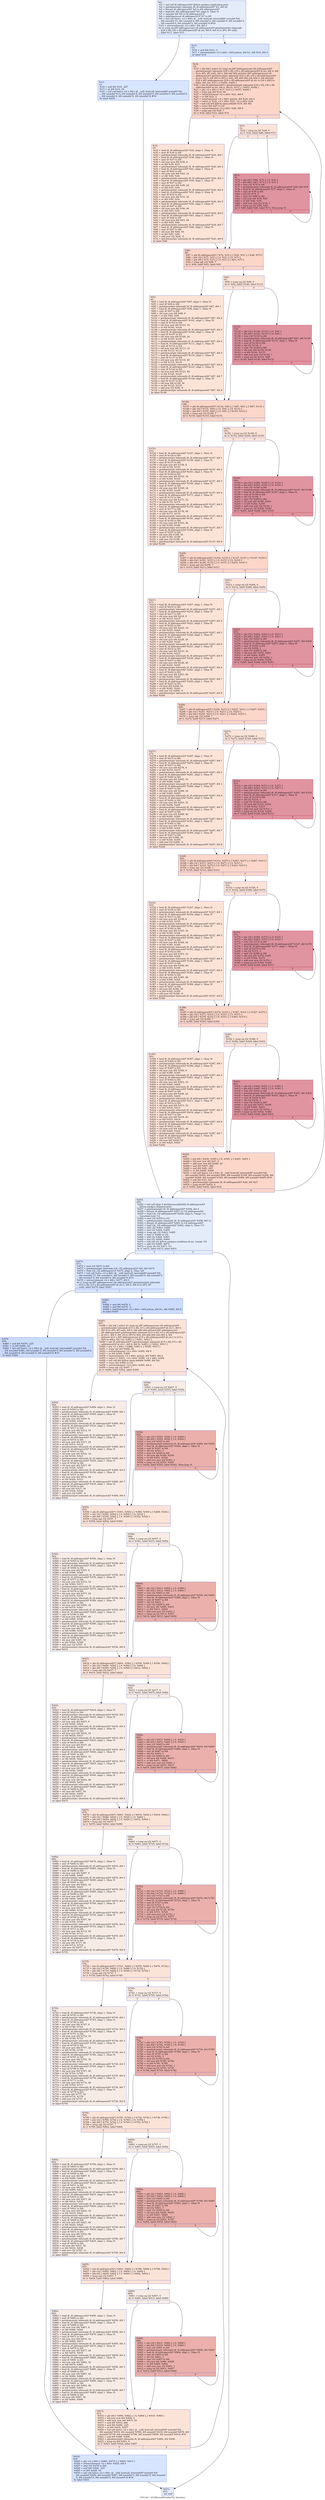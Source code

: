 digraph "CFG for '_Z12RevealNumberPij' function" {
	label="CFG for '_Z12RevealNumberPij' function";

	Node0x603f250 [shape=record,color="#3d50c3ff", style=filled, fillcolor="#c1d4f470",label="{%2:\l  %3 = tail call i8 addrspace(4)* @llvm.amdgcn.implicitarg.ptr()\l  %4 = getelementptr inbounds i8, i8 addrspace(4)* %3, i64 24\l  %5 = bitcast i8 addrspace(4)* %4 to i64 addrspace(4)*\l  %6 = load i64, i64 addrspace(4)* %5, align 8, !tbaa !4\l  %7 = inttoptr i64 %6 to i8 addrspace(1)*\l  %8 = addrspacecast i8 addrspace(1)* %7 to i8*\l  %9 = tail call fastcc \<2 x i64\> @__ockl_hostcall_internal(i8* noundef %8,\l... i64 noundef 33, i64 noundef 0, i64 noundef 0, i64 noundef 0, i64 noundef 0,\l... i64 noundef 0, i64 noundef 0, i64 noundef 0) #10\l  %10 = extractelement \<2 x i64\> %9, i64 0\l  br i1 icmp eq (i8* addrspacecast (i8 addrspace(4)* getelementptr inbounds\l... ([30 x i8], [30 x i8] addrspace(4)* @.str, i64 0, i64 0) to i8*), i8* null),\l... label %11, label %15\l|{<s0>T|<s1>F}}"];
	Node0x603f250:s0 -> Node0x6041170;
	Node0x603f250:s1 -> Node0x6041b60;
	Node0x6041170 [shape=record,color="#3d50c3ff", style=filled, fillcolor="#a7c5fe70",label="{%11:\l11:                                               \l  %12 = and i64 %10, -227\l  %13 = or i64 %12, 34\l  %14 = tail call fastcc \<2 x i64\> @__ockl_hostcall_internal(i8* noundef %8,\l... i64 noundef %13, i64 noundef 0, i64 noundef 0, i64 noundef 0, i64 noundef 0,\l... i64 noundef 0, i64 noundef 0, i64 noundef 0) #10\l  br label %455\l}"];
	Node0x6041170 -> Node0x6041e40;
	Node0x6041b60 [shape=record,color="#3d50c3ff", style=filled, fillcolor="#a7c5fe70",label="{%15:\l15:                                               \l  %16 = and i64 %10, -3\l  %17 = insertelement \<2 x i64\> \<i64 poison, i64 0\>, i64 %16, i64 0\l  br label %18\l}"];
	Node0x6041b60 -> Node0x6042a00;
	Node0x6042a00 [shape=record,color="#3d50c3ff", style=filled, fillcolor="#f6a38570",label="{%18:\l18:                                               \l  %19 = phi i64 [ select (i1 icmp eq (i8* addrspacecast (i8 addrspace(4)*\l... getelementptr inbounds ([30 x i8], [30 x i8] addrspace(4)* @.str, i64 0, i64\l... 0) to i8*), i8* null), i64 0, i64 add (i64 ptrtoint (i8* addrspacecast (i8\l... addrspace(4)* getelementptr inbounds ([30 x i8], [30 x i8] addrspace(4)*\l... @.str, i64 0, i64 29) to i8*) to i64), i64 add (i64 sub (i64 0, i64 ptrtoint\l... ([30 x i8]* addrspacecast ([30 x i8] addrspace(4)* @.str to [30 x i8]*) to\l... i64)), i64 1))), %15 ], [ %452, %444 ]\l  %20 = phi i8 addrspace(4)* [ getelementptr inbounds ([30 x i8], [30 x i8]\l... addrspace(4)* @.str, i64 0, i64 0), %15 ], [ %453, %444 ]\l  %21 = phi \<2 x i64\> [ %17, %15 ], [ %451, %444 ]\l  %22 = icmp ugt i64 %19, 56\l  %23 = extractelement \<2 x i64\> %21, i64 0\l  %24 = or i64 %23, 2\l  %25 = insertelement \<2 x i64\> poison, i64 %24, i64 0\l  %26 = select i1 %22, \<2 x i64\> %21, \<2 x i64\> %25\l  %27 = tail call i64 @llvm.umin.i64(i64 %19, i64 56)\l  %28 = trunc i64 %27 to i32\l  %29 = extractelement \<2 x i64\> %26, i64 0\l  %30 = icmp ugt i32 %28, 7\l  br i1 %30, label %33, label %31\l|{<s0>T|<s1>F}}"];
	Node0x6042a00:s0 -> Node0x6043940;
	Node0x6042a00:s1 -> Node0x60439d0;
	Node0x60439d0 [shape=record,color="#3d50c3ff", style=filled, fillcolor="#f6bfa670",label="{%31:\l31:                                               \l  %32 = icmp eq i32 %28, 0\l  br i1 %32, label %86, label %73\l|{<s0>T|<s1>F}}"];
	Node0x60439d0:s0 -> Node0x6042220;
	Node0x60439d0:s1 -> Node0x6042270;
	Node0x6043940 [shape=record,color="#3d50c3ff", style=filled, fillcolor="#f6bfa670",label="{%33:\l33:                                               \l  %34 = load i8, i8 addrspace(4)* %20, align 1, !tbaa !8\l  %35 = zext i8 %34 to i64\l  %36 = getelementptr inbounds i8, i8 addrspace(4)* %20, i64 1\l  %37 = load i8, i8 addrspace(4)* %36, align 1, !tbaa !8\l  %38 = zext i8 %37 to i64\l  %39 = shl nuw nsw i64 %38, 8\l  %40 = or i64 %39, %35\l  %41 = getelementptr inbounds i8, i8 addrspace(4)* %20, i64 2\l  %42 = load i8, i8 addrspace(4)* %41, align 1, !tbaa !8\l  %43 = zext i8 %42 to i64\l  %44 = shl nuw nsw i64 %43, 16\l  %45 = or i64 %40, %44\l  %46 = getelementptr inbounds i8, i8 addrspace(4)* %20, i64 3\l  %47 = load i8, i8 addrspace(4)* %46, align 1, !tbaa !8\l  %48 = zext i8 %47 to i64\l  %49 = shl nuw nsw i64 %48, 24\l  %50 = or i64 %45, %49\l  %51 = getelementptr inbounds i8, i8 addrspace(4)* %20, i64 4\l  %52 = load i8, i8 addrspace(4)* %51, align 1, !tbaa !8\l  %53 = zext i8 %52 to i64\l  %54 = shl nuw nsw i64 %53, 32\l  %55 = or i64 %50, %54\l  %56 = getelementptr inbounds i8, i8 addrspace(4)* %20, i64 5\l  %57 = load i8, i8 addrspace(4)* %56, align 1, !tbaa !8\l  %58 = zext i8 %57 to i64\l  %59 = shl nuw nsw i64 %58, 40\l  %60 = or i64 %55, %59\l  %61 = getelementptr inbounds i8, i8 addrspace(4)* %20, i64 6\l  %62 = load i8, i8 addrspace(4)* %61, align 1, !tbaa !8\l  %63 = zext i8 %62 to i64\l  %64 = shl nuw nsw i64 %63, 48\l  %65 = or i64 %60, %64\l  %66 = getelementptr inbounds i8, i8 addrspace(4)* %20, i64 7\l  %67 = load i8, i8 addrspace(4)* %66, align 1, !tbaa !8\l  %68 = zext i8 %67 to i64\l  %69 = shl nuw i64 %68, 56\l  %70 = or i64 %65, %69\l  %71 = add nsw i32 %28, -8\l  %72 = getelementptr inbounds i8, i8 addrspace(4)* %20, i64 8\l  br label %86\l}"];
	Node0x6043940 -> Node0x6042220;
	Node0x6042270 [shape=record,color="#b70d28ff", style=filled, fillcolor="#b70d2870",label="{%73:\l73:                                               \l  %74 = phi i32 [ %84, %73 ], [ 0, %31 ]\l  %75 = phi i64 [ %83, %73 ], [ 0, %31 ]\l  %76 = zext i32 %74 to i64\l  %77 = getelementptr inbounds i8, i8 addrspace(4)* %20, i64 %76\l  %78 = load i8, i8 addrspace(4)* %77, align 1, !tbaa !8\l  %79 = zext i8 %78 to i64\l  %80 = shl i32 %74, 3\l  %81 = zext i32 %80 to i64\l  %82 = shl nuw i64 %79, %81\l  %83 = or i64 %82, %75\l  %84 = add nuw nsw i32 %74, 1\l  %85 = icmp eq i32 %84, %28\l  br i1 %85, label %86, label %73, !llvm.loop !9\l|{<s0>T|<s1>F}}"];
	Node0x6042270:s0 -> Node0x6042220;
	Node0x6042270:s1 -> Node0x6042270;
	Node0x6042220 [shape=record,color="#3d50c3ff", style=filled, fillcolor="#f6a38570",label="{%86:\l86:                                               \l  %87 = phi i8 addrspace(4)* [ %72, %33 ], [ %20, %31 ], [ %20, %73 ]\l  %88 = phi i32 [ %71, %33 ], [ 0, %31 ], [ 0, %73 ]\l  %89 = phi i64 [ %70, %33 ], [ 0, %31 ], [ %83, %73 ]\l  %90 = icmp ugt i32 %88, 7\l  br i1 %90, label %93, label %91\l|{<s0>T|<s1>F}}"];
	Node0x6042220:s0 -> Node0x6046a30;
	Node0x6042220:s1 -> Node0x6046a80;
	Node0x6046a80 [shape=record,color="#3d50c3ff", style=filled, fillcolor="#f6bfa670",label="{%91:\l91:                                               \l  %92 = icmp eq i32 %88, 0\l  br i1 %92, label %146, label %133\l|{<s0>T|<s1>F}}"];
	Node0x6046a80:s0 -> Node0x6046c50;
	Node0x6046a80:s1 -> Node0x6046ca0;
	Node0x6046a30 [shape=record,color="#3d50c3ff", style=filled, fillcolor="#f6bfa670",label="{%93:\l93:                                               \l  %94 = load i8, i8 addrspace(4)* %87, align 1, !tbaa !8\l  %95 = zext i8 %94 to i64\l  %96 = getelementptr inbounds i8, i8 addrspace(4)* %87, i64 1\l  %97 = load i8, i8 addrspace(4)* %96, align 1, !tbaa !8\l  %98 = zext i8 %97 to i64\l  %99 = shl nuw nsw i64 %98, 8\l  %100 = or i64 %99, %95\l  %101 = getelementptr inbounds i8, i8 addrspace(4)* %87, i64 2\l  %102 = load i8, i8 addrspace(4)* %101, align 1, !tbaa !8\l  %103 = zext i8 %102 to i64\l  %104 = shl nuw nsw i64 %103, 16\l  %105 = or i64 %100, %104\l  %106 = getelementptr inbounds i8, i8 addrspace(4)* %87, i64 3\l  %107 = load i8, i8 addrspace(4)* %106, align 1, !tbaa !8\l  %108 = zext i8 %107 to i64\l  %109 = shl nuw nsw i64 %108, 24\l  %110 = or i64 %105, %109\l  %111 = getelementptr inbounds i8, i8 addrspace(4)* %87, i64 4\l  %112 = load i8, i8 addrspace(4)* %111, align 1, !tbaa !8\l  %113 = zext i8 %112 to i64\l  %114 = shl nuw nsw i64 %113, 32\l  %115 = or i64 %110, %114\l  %116 = getelementptr inbounds i8, i8 addrspace(4)* %87, i64 5\l  %117 = load i8, i8 addrspace(4)* %116, align 1, !tbaa !8\l  %118 = zext i8 %117 to i64\l  %119 = shl nuw nsw i64 %118, 40\l  %120 = or i64 %115, %119\l  %121 = getelementptr inbounds i8, i8 addrspace(4)* %87, i64 6\l  %122 = load i8, i8 addrspace(4)* %121, align 1, !tbaa !8\l  %123 = zext i8 %122 to i64\l  %124 = shl nuw nsw i64 %123, 48\l  %125 = or i64 %120, %124\l  %126 = getelementptr inbounds i8, i8 addrspace(4)* %87, i64 7\l  %127 = load i8, i8 addrspace(4)* %126, align 1, !tbaa !8\l  %128 = zext i8 %127 to i64\l  %129 = shl nuw i64 %128, 56\l  %130 = or i64 %125, %129\l  %131 = add nsw i32 %88, -8\l  %132 = getelementptr inbounds i8, i8 addrspace(4)* %87, i64 8\l  br label %146\l}"];
	Node0x6046a30 -> Node0x6046c50;
	Node0x6046ca0 [shape=record,color="#b70d28ff", style=filled, fillcolor="#b70d2870",label="{%133:\l133:                                              \l  %134 = phi i32 [ %144, %133 ], [ 0, %91 ]\l  %135 = phi i64 [ %143, %133 ], [ 0, %91 ]\l  %136 = zext i32 %134 to i64\l  %137 = getelementptr inbounds i8, i8 addrspace(4)* %87, i64 %136\l  %138 = load i8, i8 addrspace(4)* %137, align 1, !tbaa !8\l  %139 = zext i8 %138 to i64\l  %140 = shl i32 %134, 3\l  %141 = zext i32 %140 to i64\l  %142 = shl nuw i64 %139, %141\l  %143 = or i64 %142, %135\l  %144 = add nuw nsw i32 %134, 1\l  %145 = icmp eq i32 %144, %88\l  br i1 %145, label %146, label %133\l|{<s0>T|<s1>F}}"];
	Node0x6046ca0:s0 -> Node0x6046c50;
	Node0x6046ca0:s1 -> Node0x6046ca0;
	Node0x6046c50 [shape=record,color="#3d50c3ff", style=filled, fillcolor="#f6a38570",label="{%146:\l146:                                              \l  %147 = phi i8 addrspace(4)* [ %132, %93 ], [ %87, %91 ], [ %87, %133 ]\l  %148 = phi i32 [ %131, %93 ], [ 0, %91 ], [ 0, %133 ]\l  %149 = phi i64 [ %130, %93 ], [ 0, %91 ], [ %143, %133 ]\l  %150 = icmp ugt i32 %148, 7\l  br i1 %150, label %153, label %151\l|{<s0>T|<s1>F}}"];
	Node0x6046c50:s0 -> Node0x6049180;
	Node0x6046c50:s1 -> Node0x60491d0;
	Node0x60491d0 [shape=record,color="#3d50c3ff", style=filled, fillcolor="#f6bfa670",label="{%151:\l151:                                              \l  %152 = icmp eq i32 %148, 0\l  br i1 %152, label %206, label %193\l|{<s0>T|<s1>F}}"];
	Node0x60491d0:s0 -> Node0x6049360;
	Node0x60491d0:s1 -> Node0x60493b0;
	Node0x6049180 [shape=record,color="#3d50c3ff", style=filled, fillcolor="#f6bfa670",label="{%153:\l153:                                              \l  %154 = load i8, i8 addrspace(4)* %147, align 1, !tbaa !8\l  %155 = zext i8 %154 to i64\l  %156 = getelementptr inbounds i8, i8 addrspace(4)* %147, i64 1\l  %157 = load i8, i8 addrspace(4)* %156, align 1, !tbaa !8\l  %158 = zext i8 %157 to i64\l  %159 = shl nuw nsw i64 %158, 8\l  %160 = or i64 %159, %155\l  %161 = getelementptr inbounds i8, i8 addrspace(4)* %147, i64 2\l  %162 = load i8, i8 addrspace(4)* %161, align 1, !tbaa !8\l  %163 = zext i8 %162 to i64\l  %164 = shl nuw nsw i64 %163, 16\l  %165 = or i64 %160, %164\l  %166 = getelementptr inbounds i8, i8 addrspace(4)* %147, i64 3\l  %167 = load i8, i8 addrspace(4)* %166, align 1, !tbaa !8\l  %168 = zext i8 %167 to i64\l  %169 = shl nuw nsw i64 %168, 24\l  %170 = or i64 %165, %169\l  %171 = getelementptr inbounds i8, i8 addrspace(4)* %147, i64 4\l  %172 = load i8, i8 addrspace(4)* %171, align 1, !tbaa !8\l  %173 = zext i8 %172 to i64\l  %174 = shl nuw nsw i64 %173, 32\l  %175 = or i64 %170, %174\l  %176 = getelementptr inbounds i8, i8 addrspace(4)* %147, i64 5\l  %177 = load i8, i8 addrspace(4)* %176, align 1, !tbaa !8\l  %178 = zext i8 %177 to i64\l  %179 = shl nuw nsw i64 %178, 40\l  %180 = or i64 %175, %179\l  %181 = getelementptr inbounds i8, i8 addrspace(4)* %147, i64 6\l  %182 = load i8, i8 addrspace(4)* %181, align 1, !tbaa !8\l  %183 = zext i8 %182 to i64\l  %184 = shl nuw nsw i64 %183, 48\l  %185 = or i64 %180, %184\l  %186 = getelementptr inbounds i8, i8 addrspace(4)* %147, i64 7\l  %187 = load i8, i8 addrspace(4)* %186, align 1, !tbaa !8\l  %188 = zext i8 %187 to i64\l  %189 = shl nuw i64 %188, 56\l  %190 = or i64 %185, %189\l  %191 = add nsw i32 %148, -8\l  %192 = getelementptr inbounds i8, i8 addrspace(4)* %147, i64 8\l  br label %206\l}"];
	Node0x6049180 -> Node0x6049360;
	Node0x60493b0 [shape=record,color="#b70d28ff", style=filled, fillcolor="#b70d2870",label="{%193:\l193:                                              \l  %194 = phi i32 [ %204, %193 ], [ 0, %151 ]\l  %195 = phi i64 [ %203, %193 ], [ 0, %151 ]\l  %196 = zext i32 %194 to i64\l  %197 = getelementptr inbounds i8, i8 addrspace(4)* %147, i64 %196\l  %198 = load i8, i8 addrspace(4)* %197, align 1, !tbaa !8\l  %199 = zext i8 %198 to i64\l  %200 = shl i32 %194, 3\l  %201 = zext i32 %200 to i64\l  %202 = shl nuw i64 %199, %201\l  %203 = or i64 %202, %195\l  %204 = add nuw nsw i32 %194, 1\l  %205 = icmp eq i32 %204, %148\l  br i1 %205, label %206, label %193\l|{<s0>T|<s1>F}}"];
	Node0x60493b0:s0 -> Node0x6049360;
	Node0x60493b0:s1 -> Node0x60493b0;
	Node0x6049360 [shape=record,color="#3d50c3ff", style=filled, fillcolor="#f6a38570",label="{%206:\l206:                                              \l  %207 = phi i8 addrspace(4)* [ %192, %153 ], [ %147, %151 ], [ %147, %193 ]\l  %208 = phi i32 [ %191, %153 ], [ 0, %151 ], [ 0, %193 ]\l  %209 = phi i64 [ %190, %153 ], [ 0, %151 ], [ %203, %193 ]\l  %210 = icmp ugt i32 %208, 7\l  br i1 %210, label %213, label %211\l|{<s0>T|<s1>F}}"];
	Node0x6049360:s0 -> Node0x604b3d0;
	Node0x6049360:s1 -> Node0x604b420;
	Node0x604b420 [shape=record,color="#3d50c3ff", style=filled, fillcolor="#f6bfa670",label="{%211:\l211:                                              \l  %212 = icmp eq i32 %208, 0\l  br i1 %212, label %266, label %253\l|{<s0>T|<s1>F}}"];
	Node0x604b420:s0 -> Node0x604b5b0;
	Node0x604b420:s1 -> Node0x604b600;
	Node0x604b3d0 [shape=record,color="#3d50c3ff", style=filled, fillcolor="#f6bfa670",label="{%213:\l213:                                              \l  %214 = load i8, i8 addrspace(4)* %207, align 1, !tbaa !8\l  %215 = zext i8 %214 to i64\l  %216 = getelementptr inbounds i8, i8 addrspace(4)* %207, i64 1\l  %217 = load i8, i8 addrspace(4)* %216, align 1, !tbaa !8\l  %218 = zext i8 %217 to i64\l  %219 = shl nuw nsw i64 %218, 8\l  %220 = or i64 %219, %215\l  %221 = getelementptr inbounds i8, i8 addrspace(4)* %207, i64 2\l  %222 = load i8, i8 addrspace(4)* %221, align 1, !tbaa !8\l  %223 = zext i8 %222 to i64\l  %224 = shl nuw nsw i64 %223, 16\l  %225 = or i64 %220, %224\l  %226 = getelementptr inbounds i8, i8 addrspace(4)* %207, i64 3\l  %227 = load i8, i8 addrspace(4)* %226, align 1, !tbaa !8\l  %228 = zext i8 %227 to i64\l  %229 = shl nuw nsw i64 %228, 24\l  %230 = or i64 %225, %229\l  %231 = getelementptr inbounds i8, i8 addrspace(4)* %207, i64 4\l  %232 = load i8, i8 addrspace(4)* %231, align 1, !tbaa !8\l  %233 = zext i8 %232 to i64\l  %234 = shl nuw nsw i64 %233, 32\l  %235 = or i64 %230, %234\l  %236 = getelementptr inbounds i8, i8 addrspace(4)* %207, i64 5\l  %237 = load i8, i8 addrspace(4)* %236, align 1, !tbaa !8\l  %238 = zext i8 %237 to i64\l  %239 = shl nuw nsw i64 %238, 40\l  %240 = or i64 %235, %239\l  %241 = getelementptr inbounds i8, i8 addrspace(4)* %207, i64 6\l  %242 = load i8, i8 addrspace(4)* %241, align 1, !tbaa !8\l  %243 = zext i8 %242 to i64\l  %244 = shl nuw nsw i64 %243, 48\l  %245 = or i64 %240, %244\l  %246 = getelementptr inbounds i8, i8 addrspace(4)* %207, i64 7\l  %247 = load i8, i8 addrspace(4)* %246, align 1, !tbaa !8\l  %248 = zext i8 %247 to i64\l  %249 = shl nuw i64 %248, 56\l  %250 = or i64 %245, %249\l  %251 = add nsw i32 %208, -8\l  %252 = getelementptr inbounds i8, i8 addrspace(4)* %207, i64 8\l  br label %266\l}"];
	Node0x604b3d0 -> Node0x604b5b0;
	Node0x604b600 [shape=record,color="#b70d28ff", style=filled, fillcolor="#b70d2870",label="{%253:\l253:                                              \l  %254 = phi i32 [ %264, %253 ], [ 0, %211 ]\l  %255 = phi i64 [ %263, %253 ], [ 0, %211 ]\l  %256 = zext i32 %254 to i64\l  %257 = getelementptr inbounds i8, i8 addrspace(4)* %207, i64 %256\l  %258 = load i8, i8 addrspace(4)* %257, align 1, !tbaa !8\l  %259 = zext i8 %258 to i64\l  %260 = shl i32 %254, 3\l  %261 = zext i32 %260 to i64\l  %262 = shl nuw i64 %259, %261\l  %263 = or i64 %262, %255\l  %264 = add nuw nsw i32 %254, 1\l  %265 = icmp eq i32 %264, %208\l  br i1 %265, label %266, label %253\l|{<s0>T|<s1>F}}"];
	Node0x604b600:s0 -> Node0x604b5b0;
	Node0x604b600:s1 -> Node0x604b600;
	Node0x604b5b0 [shape=record,color="#3d50c3ff", style=filled, fillcolor="#f6a38570",label="{%266:\l266:                                              \l  %267 = phi i8 addrspace(4)* [ %252, %213 ], [ %207, %211 ], [ %207, %253 ]\l  %268 = phi i32 [ %251, %213 ], [ 0, %211 ], [ 0, %253 ]\l  %269 = phi i64 [ %250, %213 ], [ 0, %211 ], [ %263, %253 ]\l  %270 = icmp ugt i32 %268, 7\l  br i1 %270, label %273, label %271\l|{<s0>T|<s1>F}}"];
	Node0x604b5b0:s0 -> Node0x604de50;
	Node0x604b5b0:s1 -> Node0x604dea0;
	Node0x604dea0 [shape=record,color="#3d50c3ff", style=filled, fillcolor="#f6bfa670",label="{%271:\l271:                                              \l  %272 = icmp eq i32 %268, 0\l  br i1 %272, label %326, label %313\l|{<s0>T|<s1>F}}"];
	Node0x604dea0:s0 -> Node0x604e030;
	Node0x604dea0:s1 -> Node0x604e080;
	Node0x604de50 [shape=record,color="#3d50c3ff", style=filled, fillcolor="#f6bfa670",label="{%273:\l273:                                              \l  %274 = load i8, i8 addrspace(4)* %267, align 1, !tbaa !8\l  %275 = zext i8 %274 to i64\l  %276 = getelementptr inbounds i8, i8 addrspace(4)* %267, i64 1\l  %277 = load i8, i8 addrspace(4)* %276, align 1, !tbaa !8\l  %278 = zext i8 %277 to i64\l  %279 = shl nuw nsw i64 %278, 8\l  %280 = or i64 %279, %275\l  %281 = getelementptr inbounds i8, i8 addrspace(4)* %267, i64 2\l  %282 = load i8, i8 addrspace(4)* %281, align 1, !tbaa !8\l  %283 = zext i8 %282 to i64\l  %284 = shl nuw nsw i64 %283, 16\l  %285 = or i64 %280, %284\l  %286 = getelementptr inbounds i8, i8 addrspace(4)* %267, i64 3\l  %287 = load i8, i8 addrspace(4)* %286, align 1, !tbaa !8\l  %288 = zext i8 %287 to i64\l  %289 = shl nuw nsw i64 %288, 24\l  %290 = or i64 %285, %289\l  %291 = getelementptr inbounds i8, i8 addrspace(4)* %267, i64 4\l  %292 = load i8, i8 addrspace(4)* %291, align 1, !tbaa !8\l  %293 = zext i8 %292 to i64\l  %294 = shl nuw nsw i64 %293, 32\l  %295 = or i64 %290, %294\l  %296 = getelementptr inbounds i8, i8 addrspace(4)* %267, i64 5\l  %297 = load i8, i8 addrspace(4)* %296, align 1, !tbaa !8\l  %298 = zext i8 %297 to i64\l  %299 = shl nuw nsw i64 %298, 40\l  %300 = or i64 %295, %299\l  %301 = getelementptr inbounds i8, i8 addrspace(4)* %267, i64 6\l  %302 = load i8, i8 addrspace(4)* %301, align 1, !tbaa !8\l  %303 = zext i8 %302 to i64\l  %304 = shl nuw nsw i64 %303, 48\l  %305 = or i64 %300, %304\l  %306 = getelementptr inbounds i8, i8 addrspace(4)* %267, i64 7\l  %307 = load i8, i8 addrspace(4)* %306, align 1, !tbaa !8\l  %308 = zext i8 %307 to i64\l  %309 = shl nuw i64 %308, 56\l  %310 = or i64 %305, %309\l  %311 = add nsw i32 %268, -8\l  %312 = getelementptr inbounds i8, i8 addrspace(4)* %267, i64 8\l  br label %326\l}"];
	Node0x604de50 -> Node0x604e030;
	Node0x604e080 [shape=record,color="#b70d28ff", style=filled, fillcolor="#b70d2870",label="{%313:\l313:                                              \l  %314 = phi i32 [ %324, %313 ], [ 0, %271 ]\l  %315 = phi i64 [ %323, %313 ], [ 0, %271 ]\l  %316 = zext i32 %314 to i64\l  %317 = getelementptr inbounds i8, i8 addrspace(4)* %267, i64 %316\l  %318 = load i8, i8 addrspace(4)* %317, align 1, !tbaa !8\l  %319 = zext i8 %318 to i64\l  %320 = shl i32 %314, 3\l  %321 = zext i32 %320 to i64\l  %322 = shl nuw i64 %319, %321\l  %323 = or i64 %322, %315\l  %324 = add nuw nsw i32 %314, 1\l  %325 = icmp eq i32 %324, %268\l  br i1 %325, label %326, label %313\l|{<s0>T|<s1>F}}"];
	Node0x604e080:s0 -> Node0x604e030;
	Node0x604e080:s1 -> Node0x604e080;
	Node0x604e030 [shape=record,color="#3d50c3ff", style=filled, fillcolor="#f6a38570",label="{%326:\l326:                                              \l  %327 = phi i8 addrspace(4)* [ %312, %273 ], [ %267, %271 ], [ %267, %313 ]\l  %328 = phi i32 [ %311, %273 ], [ 0, %271 ], [ 0, %313 ]\l  %329 = phi i64 [ %310, %273 ], [ 0, %271 ], [ %323, %313 ]\l  %330 = icmp ugt i32 %328, 7\l  br i1 %330, label %333, label %331\l|{<s0>T|<s1>F}}"];
	Node0x604e030:s0 -> Node0x60500a0;
	Node0x604e030:s1 -> Node0x60500f0;
	Node0x60500f0 [shape=record,color="#3d50c3ff", style=filled, fillcolor="#f6bfa670",label="{%331:\l331:                                              \l  %332 = icmp eq i32 %328, 0\l  br i1 %332, label %386, label %373\l|{<s0>T|<s1>F}}"];
	Node0x60500f0:s0 -> Node0x6050280;
	Node0x60500f0:s1 -> Node0x60502d0;
	Node0x60500a0 [shape=record,color="#3d50c3ff", style=filled, fillcolor="#f6bfa670",label="{%333:\l333:                                              \l  %334 = load i8, i8 addrspace(4)* %327, align 1, !tbaa !8\l  %335 = zext i8 %334 to i64\l  %336 = getelementptr inbounds i8, i8 addrspace(4)* %327, i64 1\l  %337 = load i8, i8 addrspace(4)* %336, align 1, !tbaa !8\l  %338 = zext i8 %337 to i64\l  %339 = shl nuw nsw i64 %338, 8\l  %340 = or i64 %339, %335\l  %341 = getelementptr inbounds i8, i8 addrspace(4)* %327, i64 2\l  %342 = load i8, i8 addrspace(4)* %341, align 1, !tbaa !8\l  %343 = zext i8 %342 to i64\l  %344 = shl nuw nsw i64 %343, 16\l  %345 = or i64 %340, %344\l  %346 = getelementptr inbounds i8, i8 addrspace(4)* %327, i64 3\l  %347 = load i8, i8 addrspace(4)* %346, align 1, !tbaa !8\l  %348 = zext i8 %347 to i64\l  %349 = shl nuw nsw i64 %348, 24\l  %350 = or i64 %345, %349\l  %351 = getelementptr inbounds i8, i8 addrspace(4)* %327, i64 4\l  %352 = load i8, i8 addrspace(4)* %351, align 1, !tbaa !8\l  %353 = zext i8 %352 to i64\l  %354 = shl nuw nsw i64 %353, 32\l  %355 = or i64 %350, %354\l  %356 = getelementptr inbounds i8, i8 addrspace(4)* %327, i64 5\l  %357 = load i8, i8 addrspace(4)* %356, align 1, !tbaa !8\l  %358 = zext i8 %357 to i64\l  %359 = shl nuw nsw i64 %358, 40\l  %360 = or i64 %355, %359\l  %361 = getelementptr inbounds i8, i8 addrspace(4)* %327, i64 6\l  %362 = load i8, i8 addrspace(4)* %361, align 1, !tbaa !8\l  %363 = zext i8 %362 to i64\l  %364 = shl nuw nsw i64 %363, 48\l  %365 = or i64 %360, %364\l  %366 = getelementptr inbounds i8, i8 addrspace(4)* %327, i64 7\l  %367 = load i8, i8 addrspace(4)* %366, align 1, !tbaa !8\l  %368 = zext i8 %367 to i64\l  %369 = shl nuw i64 %368, 56\l  %370 = or i64 %365, %369\l  %371 = add nsw i32 %328, -8\l  %372 = getelementptr inbounds i8, i8 addrspace(4)* %327, i64 8\l  br label %386\l}"];
	Node0x60500a0 -> Node0x6050280;
	Node0x60502d0 [shape=record,color="#b70d28ff", style=filled, fillcolor="#b70d2870",label="{%373:\l373:                                              \l  %374 = phi i32 [ %384, %373 ], [ 0, %331 ]\l  %375 = phi i64 [ %383, %373 ], [ 0, %331 ]\l  %376 = zext i32 %374 to i64\l  %377 = getelementptr inbounds i8, i8 addrspace(4)* %327, i64 %376\l  %378 = load i8, i8 addrspace(4)* %377, align 1, !tbaa !8\l  %379 = zext i8 %378 to i64\l  %380 = shl i32 %374, 3\l  %381 = zext i32 %380 to i64\l  %382 = shl nuw i64 %379, %381\l  %383 = or i64 %382, %375\l  %384 = add nuw nsw i32 %374, 1\l  %385 = icmp eq i32 %384, %328\l  br i1 %385, label %386, label %373\l|{<s0>T|<s1>F}}"];
	Node0x60502d0:s0 -> Node0x6050280;
	Node0x60502d0:s1 -> Node0x60502d0;
	Node0x6050280 [shape=record,color="#3d50c3ff", style=filled, fillcolor="#f6a38570",label="{%386:\l386:                                              \l  %387 = phi i8 addrspace(4)* [ %372, %333 ], [ %327, %331 ], [ %327, %373 ]\l  %388 = phi i32 [ %371, %333 ], [ 0, %331 ], [ 0, %373 ]\l  %389 = phi i64 [ %370, %333 ], [ 0, %331 ], [ %383, %373 ]\l  %390 = icmp ugt i32 %388, 7\l  br i1 %390, label %393, label %391\l|{<s0>T|<s1>F}}"];
	Node0x6050280:s0 -> Node0x6053350;
	Node0x6050280:s1 -> Node0x60533a0;
	Node0x60533a0 [shape=record,color="#3d50c3ff", style=filled, fillcolor="#f6bfa670",label="{%391:\l391:                                              \l  %392 = icmp eq i32 %388, 0\l  br i1 %392, label %444, label %431\l|{<s0>T|<s1>F}}"];
	Node0x60533a0:s0 -> Node0x6042e40;
	Node0x60533a0:s1 -> Node0x6053530;
	Node0x6053350 [shape=record,color="#3d50c3ff", style=filled, fillcolor="#f6bfa670",label="{%393:\l393:                                              \l  %394 = load i8, i8 addrspace(4)* %387, align 1, !tbaa !8\l  %395 = zext i8 %394 to i64\l  %396 = getelementptr inbounds i8, i8 addrspace(4)* %387, i64 1\l  %397 = load i8, i8 addrspace(4)* %396, align 1, !tbaa !8\l  %398 = zext i8 %397 to i64\l  %399 = shl nuw nsw i64 %398, 8\l  %400 = or i64 %399, %395\l  %401 = getelementptr inbounds i8, i8 addrspace(4)* %387, i64 2\l  %402 = load i8, i8 addrspace(4)* %401, align 1, !tbaa !8\l  %403 = zext i8 %402 to i64\l  %404 = shl nuw nsw i64 %403, 16\l  %405 = or i64 %400, %404\l  %406 = getelementptr inbounds i8, i8 addrspace(4)* %387, i64 3\l  %407 = load i8, i8 addrspace(4)* %406, align 1, !tbaa !8\l  %408 = zext i8 %407 to i64\l  %409 = shl nuw nsw i64 %408, 24\l  %410 = or i64 %405, %409\l  %411 = getelementptr inbounds i8, i8 addrspace(4)* %387, i64 4\l  %412 = load i8, i8 addrspace(4)* %411, align 1, !tbaa !8\l  %413 = zext i8 %412 to i64\l  %414 = shl nuw nsw i64 %413, 32\l  %415 = or i64 %410, %414\l  %416 = getelementptr inbounds i8, i8 addrspace(4)* %387, i64 5\l  %417 = load i8, i8 addrspace(4)* %416, align 1, !tbaa !8\l  %418 = zext i8 %417 to i64\l  %419 = shl nuw nsw i64 %418, 40\l  %420 = or i64 %415, %419\l  %421 = getelementptr inbounds i8, i8 addrspace(4)* %387, i64 6\l  %422 = load i8, i8 addrspace(4)* %421, align 1, !tbaa !8\l  %423 = zext i8 %422 to i64\l  %424 = shl nuw nsw i64 %423, 48\l  %425 = or i64 %420, %424\l  %426 = getelementptr inbounds i8, i8 addrspace(4)* %387, i64 7\l  %427 = load i8, i8 addrspace(4)* %426, align 1, !tbaa !8\l  %428 = zext i8 %427 to i64\l  %429 = shl nuw i64 %428, 56\l  %430 = or i64 %425, %429\l  br label %444\l}"];
	Node0x6053350 -> Node0x6042e40;
	Node0x6053530 [shape=record,color="#b70d28ff", style=filled, fillcolor="#b70d2870",label="{%431:\l431:                                              \l  %432 = phi i32 [ %442, %431 ], [ 0, %391 ]\l  %433 = phi i64 [ %441, %431 ], [ 0, %391 ]\l  %434 = zext i32 %432 to i64\l  %435 = getelementptr inbounds i8, i8 addrspace(4)* %387, i64 %434\l  %436 = load i8, i8 addrspace(4)* %435, align 1, !tbaa !8\l  %437 = zext i8 %436 to i64\l  %438 = shl i32 %432, 3\l  %439 = zext i32 %438 to i64\l  %440 = shl nuw i64 %437, %439\l  %441 = or i64 %440, %433\l  %442 = add nuw nsw i32 %432, 1\l  %443 = icmp eq i32 %442, %388\l  br i1 %443, label %444, label %431\l|{<s0>T|<s1>F}}"];
	Node0x6053530:s0 -> Node0x6042e40;
	Node0x6053530:s1 -> Node0x6053530;
	Node0x6042e40 [shape=record,color="#3d50c3ff", style=filled, fillcolor="#f6a38570",label="{%444:\l444:                                              \l  %445 = phi i64 [ %430, %393 ], [ 0, %391 ], [ %441, %431 ]\l  %446 = shl nuw nsw i64 %27, 2\l  %447 = add nuw nsw i64 %446, 28\l  %448 = and i64 %447, 480\l  %449 = and i64 %29, -225\l  %450 = or i64 %449, %448\l  %451 = tail call fastcc \<2 x i64\> @__ockl_hostcall_internal(i8* noundef %8,\l... i64 noundef %450, i64 noundef %89, i64 noundef %149, i64 noundef %209, i64\l... noundef %269, i64 noundef %329, i64 noundef %389, i64 noundef %445) #10\l  %452 = sub i64 %19, %27\l  %453 = getelementptr inbounds i8, i8 addrspace(4)* %20, i64 %27\l  %454 = icmp eq i64 %452, 0\l  br i1 %454, label %455, label %18\l|{<s0>T|<s1>F}}"];
	Node0x6042e40:s0 -> Node0x6041e40;
	Node0x6042e40:s1 -> Node0x6042a00;
	Node0x6041e40 [shape=record,color="#3d50c3ff", style=filled, fillcolor="#c1d4f470",label="{%455:\l455:                                              \l  %456 = tail call align 4 dereferenceable(64) i8 addrspace(4)*\l... @llvm.amdgcn.dispatch.ptr()\l  %457 = getelementptr i8, i8 addrspace(4)* %456, i64 4\l  %458 = bitcast i8 addrspace(4)* %457 to i16 addrspace(4)*\l  %459 = load i16, i16 addrspace(4)* %458, align 4, !range !11,\l... !invariant.load !12\l  %460 = zext i16 %459 to i32\l  %461 = getelementptr inbounds i8, i8 addrspace(4)* %456, i64 12\l  %462 = bitcast i8 addrspace(4)* %461 to i32 addrspace(4)*\l  %463 = load i32, i32 addrspace(4)* %462, align 4, !tbaa !13\l  %464 = udiv i32 %463, %460\l  %465 = mul i32 %464, %460\l  %466 = icmp ugt i32 %463, %465\l  %467 = zext i1 %466 to i32\l  %468 = add i32 %464, %467\l  %469 = mul i32 %468, %460\l  %470 = tail call i32 @llvm.amdgcn.workitem.id.x(), !range !19\l  %471 = add i32 %469, %470\l  %472 = icmp ult i32 %471, %1\l  br i1 %472, label %473, label %931\l|{<s0>T|<s1>F}}"];
	Node0x6041e40:s0 -> Node0x6056c50;
	Node0x6041e40:s1 -> Node0x6056ce0;
	Node0x6056c50 [shape=record,color="#3d50c3ff", style=filled, fillcolor="#a7c5fe70",label="{%473:\l473:                                              \l  %474 = zext i32 %471 to i64\l  %475 = getelementptr inbounds i32, i32 addrspace(1)* %0, i64 %474\l  %476 = load i32, i32 addrspace(1)* %475, align 4, !tbaa !20\l  %477 = tail call fastcc \<2 x i64\> @__ockl_hostcall_internal(i8* noundef %8,\l... i64 noundef 33, i64 noundef 0, i64 noundef 0, i64 noundef 0, i64 noundef 0,\l... i64 noundef 0, i64 noundef 0, i64 noundef 0) #10\l  %478 = extractelement \<2 x i64\> %477, i64 0\l  br i1 icmp eq (i8* addrspacecast (i8 addrspace(4)* getelementptr inbounds\l... ([15 x i8], [15 x i8] addrspace(4)* @.str.1, i64 0, i64 0) to i8*), i8*\l... null), label %479, label %483\l|{<s0>T|<s1>F}}"];
	Node0x6056c50:s0 -> Node0x60574c0;
	Node0x6056c50:s1 -> Node0x6057550;
	Node0x60574c0 [shape=record,color="#3d50c3ff", style=filled, fillcolor="#8caffe70",label="{%479:\l479:                                              \l  %480 = and i64 %478, -225\l  %481 = or i64 %480, 32\l  %482 = tail call fastcc \<2 x i64\> @__ockl_hostcall_internal(i8* noundef %8,\l... i64 noundef %481, i64 noundef 0, i64 noundef 0, i64 noundef 0, i64 noundef 0,\l... i64 noundef 0, i64 noundef 0, i64 noundef 0) #10\l  br label %924\l}"];
	Node0x60574c0 -> Node0x6057840;
	Node0x6057550 [shape=record,color="#3d50c3ff", style=filled, fillcolor="#8caffe70",label="{%483:\l483:                                              \l  %484 = and i64 %478, 2\l  %485 = and i64 %478, -3\l  %486 = insertelement \<2 x i64\> \<i64 poison, i64 0\>, i64 %485, i64 0\l  br label %487\l}"];
	Node0x6057550 -> Node0x6057900;
	Node0x6057900 [shape=record,color="#3d50c3ff", style=filled, fillcolor="#f6bfa670",label="{%487:\l487:                                              \l  %488 = phi i64 [ select (i1 icmp eq (i8* addrspacecast (i8 addrspace(4)*\l... getelementptr inbounds ([15 x i8], [15 x i8] addrspace(4)* @.str.1, i64 0,\l... i64 0) to i8*), i8* null), i64 0, i64 add (i64 ptrtoint (i8* addrspacecast\l... (i8 addrspace(4)* getelementptr inbounds ([15 x i8], [15 x i8] addrspace(4)*\l... @.str.1, i64 0, i64 14) to i8*) to i64), i64 add (i64 sub (i64 0, i64\l... ptrtoint ([15 x i8]* addrspacecast ([15 x i8] addrspace(4)* @.str.1 to [15 x\l... i8]*) to i64)), i64 1))), %483 ], [ %921, %913 ]\l  %489 = phi i8 addrspace(4)* [ getelementptr inbounds ([15 x i8], [15 x i8]\l... addrspace(4)* @.str.1, i64 0, i64 0), %483 ], [ %922, %913 ]\l  %490 = phi \<2 x i64\> [ %486, %483 ], [ %920, %913 ]\l  %491 = icmp ugt i64 %488, 56\l  %492 = extractelement \<2 x i64\> %490, i64 0\l  %493 = or i64 %492, %484\l  %494 = insertelement \<2 x i64\> poison, i64 %493, i64 0\l  %495 = select i1 %491, \<2 x i64\> %490, \<2 x i64\> %494\l  %496 = tail call i64 @llvm.umin.i64(i64 %488, i64 56)\l  %497 = trunc i64 %496 to i32\l  %498 = extractelement \<2 x i64\> %495, i64 0\l  %499 = icmp ugt i32 %497, 7\l  br i1 %499, label %502, label %500\l|{<s0>T|<s1>F}}"];
	Node0x6057900:s0 -> Node0x60589a0;
	Node0x6057900:s1 -> Node0x6058a30;
	Node0x6058a30 [shape=record,color="#3d50c3ff", style=filled, fillcolor="#ecd3c570",label="{%500:\l500:                                              \l  %501 = icmp eq i32 %497, 0\l  br i1 %501, label %555, label %542\l|{<s0>T|<s1>F}}"];
	Node0x6058a30:s0 -> Node0x6058c00;
	Node0x6058a30:s1 -> Node0x6058c50;
	Node0x60589a0 [shape=record,color="#3d50c3ff", style=filled, fillcolor="#ecd3c570",label="{%502:\l502:                                              \l  %503 = load i8, i8 addrspace(4)* %489, align 1, !tbaa !8\l  %504 = zext i8 %503 to i64\l  %505 = getelementptr inbounds i8, i8 addrspace(4)* %489, i64 1\l  %506 = load i8, i8 addrspace(4)* %505, align 1, !tbaa !8\l  %507 = zext i8 %506 to i64\l  %508 = shl nuw nsw i64 %507, 8\l  %509 = or i64 %508, %504\l  %510 = getelementptr inbounds i8, i8 addrspace(4)* %489, i64 2\l  %511 = load i8, i8 addrspace(4)* %510, align 1, !tbaa !8\l  %512 = zext i8 %511 to i64\l  %513 = shl nuw nsw i64 %512, 16\l  %514 = or i64 %509, %513\l  %515 = getelementptr inbounds i8, i8 addrspace(4)* %489, i64 3\l  %516 = load i8, i8 addrspace(4)* %515, align 1, !tbaa !8\l  %517 = zext i8 %516 to i64\l  %518 = shl nuw nsw i64 %517, 24\l  %519 = or i64 %514, %518\l  %520 = getelementptr inbounds i8, i8 addrspace(4)* %489, i64 4\l  %521 = load i8, i8 addrspace(4)* %520, align 1, !tbaa !8\l  %522 = zext i8 %521 to i64\l  %523 = shl nuw nsw i64 %522, 32\l  %524 = or i64 %519, %523\l  %525 = getelementptr inbounds i8, i8 addrspace(4)* %489, i64 5\l  %526 = load i8, i8 addrspace(4)* %525, align 1, !tbaa !8\l  %527 = zext i8 %526 to i64\l  %528 = shl nuw nsw i64 %527, 40\l  %529 = or i64 %524, %528\l  %530 = getelementptr inbounds i8, i8 addrspace(4)* %489, i64 6\l  %531 = load i8, i8 addrspace(4)* %530, align 1, !tbaa !8\l  %532 = zext i8 %531 to i64\l  %533 = shl nuw nsw i64 %532, 48\l  %534 = or i64 %529, %533\l  %535 = getelementptr inbounds i8, i8 addrspace(4)* %489, i64 7\l  %536 = load i8, i8 addrspace(4)* %535, align 1, !tbaa !8\l  %537 = zext i8 %536 to i64\l  %538 = shl nuw i64 %537, 56\l  %539 = or i64 %534, %538\l  %540 = add nsw i32 %497, -8\l  %541 = getelementptr inbounds i8, i8 addrspace(4)* %489, i64 8\l  br label %555\l}"];
	Node0x60589a0 -> Node0x6058c00;
	Node0x6058c50 [shape=record,color="#3d50c3ff", style=filled, fillcolor="#d24b4070",label="{%542:\l542:                                              \l  %543 = phi i32 [ %553, %542 ], [ 0, %500 ]\l  %544 = phi i64 [ %552, %542 ], [ 0, %500 ]\l  %545 = zext i32 %543 to i64\l  %546 = getelementptr inbounds i8, i8 addrspace(4)* %489, i64 %545\l  %547 = load i8, i8 addrspace(4)* %546, align 1, !tbaa !8\l  %548 = zext i8 %547 to i64\l  %549 = shl i32 %543, 3\l  %550 = zext i32 %549 to i64\l  %551 = shl nuw i64 %548, %550\l  %552 = or i64 %551, %544\l  %553 = add nuw nsw i32 %543, 1\l  %554 = icmp eq i32 %553, %497\l  br i1 %554, label %555, label %542, !llvm.loop !9\l|{<s0>T|<s1>F}}"];
	Node0x6058c50:s0 -> Node0x6058c00;
	Node0x6058c50:s1 -> Node0x6058c50;
	Node0x6058c00 [shape=record,color="#3d50c3ff", style=filled, fillcolor="#f6bfa670",label="{%555:\l555:                                              \l  %556 = phi i8 addrspace(4)* [ %541, %502 ], [ %489, %500 ], [ %489, %542 ]\l  %557 = phi i32 [ %540, %502 ], [ 0, %500 ], [ 0, %542 ]\l  %558 = phi i64 [ %539, %502 ], [ 0, %500 ], [ %552, %542 ]\l  %559 = icmp ugt i32 %557, 7\l  br i1 %559, label %562, label %560\l|{<s0>T|<s1>F}}"];
	Node0x6058c00:s0 -> Node0x605c320;
	Node0x6058c00:s1 -> Node0x605c370;
	Node0x605c370 [shape=record,color="#3d50c3ff", style=filled, fillcolor="#ecd3c570",label="{%560:\l560:                                              \l  %561 = icmp eq i32 %557, 0\l  br i1 %561, label %615, label %602\l|{<s0>T|<s1>F}}"];
	Node0x605c370:s0 -> Node0x605c500;
	Node0x605c370:s1 -> Node0x605c550;
	Node0x605c320 [shape=record,color="#3d50c3ff", style=filled, fillcolor="#ecd3c570",label="{%562:\l562:                                              \l  %563 = load i8, i8 addrspace(4)* %556, align 1, !tbaa !8\l  %564 = zext i8 %563 to i64\l  %565 = getelementptr inbounds i8, i8 addrspace(4)* %556, i64 1\l  %566 = load i8, i8 addrspace(4)* %565, align 1, !tbaa !8\l  %567 = zext i8 %566 to i64\l  %568 = shl nuw nsw i64 %567, 8\l  %569 = or i64 %568, %564\l  %570 = getelementptr inbounds i8, i8 addrspace(4)* %556, i64 2\l  %571 = load i8, i8 addrspace(4)* %570, align 1, !tbaa !8\l  %572 = zext i8 %571 to i64\l  %573 = shl nuw nsw i64 %572, 16\l  %574 = or i64 %569, %573\l  %575 = getelementptr inbounds i8, i8 addrspace(4)* %556, i64 3\l  %576 = load i8, i8 addrspace(4)* %575, align 1, !tbaa !8\l  %577 = zext i8 %576 to i64\l  %578 = shl nuw nsw i64 %577, 24\l  %579 = or i64 %574, %578\l  %580 = getelementptr inbounds i8, i8 addrspace(4)* %556, i64 4\l  %581 = load i8, i8 addrspace(4)* %580, align 1, !tbaa !8\l  %582 = zext i8 %581 to i64\l  %583 = shl nuw nsw i64 %582, 32\l  %584 = or i64 %579, %583\l  %585 = getelementptr inbounds i8, i8 addrspace(4)* %556, i64 5\l  %586 = load i8, i8 addrspace(4)* %585, align 1, !tbaa !8\l  %587 = zext i8 %586 to i64\l  %588 = shl nuw nsw i64 %587, 40\l  %589 = or i64 %584, %588\l  %590 = getelementptr inbounds i8, i8 addrspace(4)* %556, i64 6\l  %591 = load i8, i8 addrspace(4)* %590, align 1, !tbaa !8\l  %592 = zext i8 %591 to i64\l  %593 = shl nuw nsw i64 %592, 48\l  %594 = or i64 %589, %593\l  %595 = getelementptr inbounds i8, i8 addrspace(4)* %556, i64 7\l  %596 = load i8, i8 addrspace(4)* %595, align 1, !tbaa !8\l  %597 = zext i8 %596 to i64\l  %598 = shl nuw i64 %597, 56\l  %599 = or i64 %594, %598\l  %600 = add nsw i32 %557, -8\l  %601 = getelementptr inbounds i8, i8 addrspace(4)* %556, i64 8\l  br label %615\l}"];
	Node0x605c320 -> Node0x605c500;
	Node0x605c550 [shape=record,color="#3d50c3ff", style=filled, fillcolor="#d24b4070",label="{%602:\l602:                                              \l  %603 = phi i32 [ %613, %602 ], [ 0, %560 ]\l  %604 = phi i64 [ %612, %602 ], [ 0, %560 ]\l  %605 = zext i32 %603 to i64\l  %606 = getelementptr inbounds i8, i8 addrspace(4)* %556, i64 %605\l  %607 = load i8, i8 addrspace(4)* %606, align 1, !tbaa !8\l  %608 = zext i8 %607 to i64\l  %609 = shl i32 %603, 3\l  %610 = zext i32 %609 to i64\l  %611 = shl nuw i64 %608, %610\l  %612 = or i64 %611, %604\l  %613 = add nuw nsw i32 %603, 1\l  %614 = icmp eq i32 %613, %557\l  br i1 %614, label %615, label %602\l|{<s0>T|<s1>F}}"];
	Node0x605c550:s0 -> Node0x605c500;
	Node0x605c550:s1 -> Node0x605c550;
	Node0x605c500 [shape=record,color="#3d50c3ff", style=filled, fillcolor="#f6bfa670",label="{%615:\l615:                                              \l  %616 = phi i8 addrspace(4)* [ %601, %562 ], [ %556, %560 ], [ %556, %602 ]\l  %617 = phi i32 [ %600, %562 ], [ 0, %560 ], [ 0, %602 ]\l  %618 = phi i64 [ %599, %562 ], [ 0, %560 ], [ %612, %602 ]\l  %619 = icmp ugt i32 %617, 7\l  br i1 %619, label %622, label %620\l|{<s0>T|<s1>F}}"];
	Node0x605c500:s0 -> Node0x605e570;
	Node0x605c500:s1 -> Node0x605e5c0;
	Node0x605e5c0 [shape=record,color="#3d50c3ff", style=filled, fillcolor="#ecd3c570",label="{%620:\l620:                                              \l  %621 = icmp eq i32 %617, 0\l  br i1 %621, label %675, label %662\l|{<s0>T|<s1>F}}"];
	Node0x605e5c0:s0 -> Node0x605e750;
	Node0x605e5c0:s1 -> Node0x605e7a0;
	Node0x605e570 [shape=record,color="#3d50c3ff", style=filled, fillcolor="#ecd3c570",label="{%622:\l622:                                              \l  %623 = load i8, i8 addrspace(4)* %616, align 1, !tbaa !8\l  %624 = zext i8 %623 to i64\l  %625 = getelementptr inbounds i8, i8 addrspace(4)* %616, i64 1\l  %626 = load i8, i8 addrspace(4)* %625, align 1, !tbaa !8\l  %627 = zext i8 %626 to i64\l  %628 = shl nuw nsw i64 %627, 8\l  %629 = or i64 %628, %624\l  %630 = getelementptr inbounds i8, i8 addrspace(4)* %616, i64 2\l  %631 = load i8, i8 addrspace(4)* %630, align 1, !tbaa !8\l  %632 = zext i8 %631 to i64\l  %633 = shl nuw nsw i64 %632, 16\l  %634 = or i64 %629, %633\l  %635 = getelementptr inbounds i8, i8 addrspace(4)* %616, i64 3\l  %636 = load i8, i8 addrspace(4)* %635, align 1, !tbaa !8\l  %637 = zext i8 %636 to i64\l  %638 = shl nuw nsw i64 %637, 24\l  %639 = or i64 %634, %638\l  %640 = getelementptr inbounds i8, i8 addrspace(4)* %616, i64 4\l  %641 = load i8, i8 addrspace(4)* %640, align 1, !tbaa !8\l  %642 = zext i8 %641 to i64\l  %643 = shl nuw nsw i64 %642, 32\l  %644 = or i64 %639, %643\l  %645 = getelementptr inbounds i8, i8 addrspace(4)* %616, i64 5\l  %646 = load i8, i8 addrspace(4)* %645, align 1, !tbaa !8\l  %647 = zext i8 %646 to i64\l  %648 = shl nuw nsw i64 %647, 40\l  %649 = or i64 %644, %648\l  %650 = getelementptr inbounds i8, i8 addrspace(4)* %616, i64 6\l  %651 = load i8, i8 addrspace(4)* %650, align 1, !tbaa !8\l  %652 = zext i8 %651 to i64\l  %653 = shl nuw nsw i64 %652, 48\l  %654 = or i64 %649, %653\l  %655 = getelementptr inbounds i8, i8 addrspace(4)* %616, i64 7\l  %656 = load i8, i8 addrspace(4)* %655, align 1, !tbaa !8\l  %657 = zext i8 %656 to i64\l  %658 = shl nuw i64 %657, 56\l  %659 = or i64 %654, %658\l  %660 = add nsw i32 %617, -8\l  %661 = getelementptr inbounds i8, i8 addrspace(4)* %616, i64 8\l  br label %675\l}"];
	Node0x605e570 -> Node0x605e750;
	Node0x605e7a0 [shape=record,color="#3d50c3ff", style=filled, fillcolor="#d24b4070",label="{%662:\l662:                                              \l  %663 = phi i32 [ %673, %662 ], [ 0, %620 ]\l  %664 = phi i64 [ %672, %662 ], [ 0, %620 ]\l  %665 = zext i32 %663 to i64\l  %666 = getelementptr inbounds i8, i8 addrspace(4)* %616, i64 %665\l  %667 = load i8, i8 addrspace(4)* %666, align 1, !tbaa !8\l  %668 = zext i8 %667 to i64\l  %669 = shl i32 %663, 3\l  %670 = zext i32 %669 to i64\l  %671 = shl nuw i64 %668, %670\l  %672 = or i64 %671, %664\l  %673 = add nuw nsw i32 %663, 1\l  %674 = icmp eq i32 %673, %617\l  br i1 %674, label %675, label %662\l|{<s0>T|<s1>F}}"];
	Node0x605e7a0:s0 -> Node0x605e750;
	Node0x605e7a0:s1 -> Node0x605e7a0;
	Node0x605e750 [shape=record,color="#3d50c3ff", style=filled, fillcolor="#f6bfa670",label="{%675:\l675:                                              \l  %676 = phi i8 addrspace(4)* [ %661, %622 ], [ %616, %620 ], [ %616, %662 ]\l  %677 = phi i32 [ %660, %622 ], [ 0, %620 ], [ 0, %662 ]\l  %678 = phi i64 [ %659, %622 ], [ 0, %620 ], [ %672, %662 ]\l  %679 = icmp ugt i32 %677, 7\l  br i1 %679, label %682, label %680\l|{<s0>T|<s1>F}}"];
	Node0x605e750:s0 -> Node0x60511b0;
	Node0x605e750:s1 -> Node0x6051200;
	Node0x6051200 [shape=record,color="#3d50c3ff", style=filled, fillcolor="#ecd3c570",label="{%680:\l680:                                              \l  %681 = icmp eq i32 %677, 0\l  br i1 %681, label %735, label %722\l|{<s0>T|<s1>F}}"];
	Node0x6051200:s0 -> Node0x6051390;
	Node0x6051200:s1 -> Node0x60513e0;
	Node0x60511b0 [shape=record,color="#3d50c3ff", style=filled, fillcolor="#ecd3c570",label="{%682:\l682:                                              \l  %683 = load i8, i8 addrspace(4)* %676, align 1, !tbaa !8\l  %684 = zext i8 %683 to i64\l  %685 = getelementptr inbounds i8, i8 addrspace(4)* %676, i64 1\l  %686 = load i8, i8 addrspace(4)* %685, align 1, !tbaa !8\l  %687 = zext i8 %686 to i64\l  %688 = shl nuw nsw i64 %687, 8\l  %689 = or i64 %688, %684\l  %690 = getelementptr inbounds i8, i8 addrspace(4)* %676, i64 2\l  %691 = load i8, i8 addrspace(4)* %690, align 1, !tbaa !8\l  %692 = zext i8 %691 to i64\l  %693 = shl nuw nsw i64 %692, 16\l  %694 = or i64 %689, %693\l  %695 = getelementptr inbounds i8, i8 addrspace(4)* %676, i64 3\l  %696 = load i8, i8 addrspace(4)* %695, align 1, !tbaa !8\l  %697 = zext i8 %696 to i64\l  %698 = shl nuw nsw i64 %697, 24\l  %699 = or i64 %694, %698\l  %700 = getelementptr inbounds i8, i8 addrspace(4)* %676, i64 4\l  %701 = load i8, i8 addrspace(4)* %700, align 1, !tbaa !8\l  %702 = zext i8 %701 to i64\l  %703 = shl nuw nsw i64 %702, 32\l  %704 = or i64 %699, %703\l  %705 = getelementptr inbounds i8, i8 addrspace(4)* %676, i64 5\l  %706 = load i8, i8 addrspace(4)* %705, align 1, !tbaa !8\l  %707 = zext i8 %706 to i64\l  %708 = shl nuw nsw i64 %707, 40\l  %709 = or i64 %704, %708\l  %710 = getelementptr inbounds i8, i8 addrspace(4)* %676, i64 6\l  %711 = load i8, i8 addrspace(4)* %710, align 1, !tbaa !8\l  %712 = zext i8 %711 to i64\l  %713 = shl nuw nsw i64 %712, 48\l  %714 = or i64 %709, %713\l  %715 = getelementptr inbounds i8, i8 addrspace(4)* %676, i64 7\l  %716 = load i8, i8 addrspace(4)* %715, align 1, !tbaa !8\l  %717 = zext i8 %716 to i64\l  %718 = shl nuw i64 %717, 56\l  %719 = or i64 %714, %718\l  %720 = add nsw i32 %677, -8\l  %721 = getelementptr inbounds i8, i8 addrspace(4)* %676, i64 8\l  br label %735\l}"];
	Node0x60511b0 -> Node0x6051390;
	Node0x60513e0 [shape=record,color="#3d50c3ff", style=filled, fillcolor="#d24b4070",label="{%722:\l722:                                              \l  %723 = phi i32 [ %733, %722 ], [ 0, %680 ]\l  %724 = phi i64 [ %732, %722 ], [ 0, %680 ]\l  %725 = zext i32 %723 to i64\l  %726 = getelementptr inbounds i8, i8 addrspace(4)* %676, i64 %725\l  %727 = load i8, i8 addrspace(4)* %726, align 1, !tbaa !8\l  %728 = zext i8 %727 to i64\l  %729 = shl i32 %723, 3\l  %730 = zext i32 %729 to i64\l  %731 = shl nuw i64 %728, %730\l  %732 = or i64 %731, %724\l  %733 = add nuw nsw i32 %723, 1\l  %734 = icmp eq i32 %733, %677\l  br i1 %734, label %735, label %722\l|{<s0>T|<s1>F}}"];
	Node0x60513e0:s0 -> Node0x6051390;
	Node0x60513e0:s1 -> Node0x60513e0;
	Node0x6051390 [shape=record,color="#3d50c3ff", style=filled, fillcolor="#f6bfa670",label="{%735:\l735:                                              \l  %736 = phi i8 addrspace(4)* [ %721, %682 ], [ %676, %680 ], [ %676, %722 ]\l  %737 = phi i32 [ %720, %682 ], [ 0, %680 ], [ 0, %722 ]\l  %738 = phi i64 [ %719, %682 ], [ 0, %680 ], [ %732, %722 ]\l  %739 = icmp ugt i32 %737, 7\l  br i1 %739, label %742, label %740\l|{<s0>T|<s1>F}}"];
	Node0x6051390:s0 -> Node0x6064a20;
	Node0x6051390:s1 -> Node0x6064a70;
	Node0x6064a70 [shape=record,color="#3d50c3ff", style=filled, fillcolor="#ecd3c570",label="{%740:\l740:                                              \l  %741 = icmp eq i32 %737, 0\l  br i1 %741, label %795, label %782\l|{<s0>T|<s1>F}}"];
	Node0x6064a70:s0 -> Node0x6064c00;
	Node0x6064a70:s1 -> Node0x6064c50;
	Node0x6064a20 [shape=record,color="#3d50c3ff", style=filled, fillcolor="#ecd3c570",label="{%742:\l742:                                              \l  %743 = load i8, i8 addrspace(4)* %736, align 1, !tbaa !8\l  %744 = zext i8 %743 to i64\l  %745 = getelementptr inbounds i8, i8 addrspace(4)* %736, i64 1\l  %746 = load i8, i8 addrspace(4)* %745, align 1, !tbaa !8\l  %747 = zext i8 %746 to i64\l  %748 = shl nuw nsw i64 %747, 8\l  %749 = or i64 %748, %744\l  %750 = getelementptr inbounds i8, i8 addrspace(4)* %736, i64 2\l  %751 = load i8, i8 addrspace(4)* %750, align 1, !tbaa !8\l  %752 = zext i8 %751 to i64\l  %753 = shl nuw nsw i64 %752, 16\l  %754 = or i64 %749, %753\l  %755 = getelementptr inbounds i8, i8 addrspace(4)* %736, i64 3\l  %756 = load i8, i8 addrspace(4)* %755, align 1, !tbaa !8\l  %757 = zext i8 %756 to i64\l  %758 = shl nuw nsw i64 %757, 24\l  %759 = or i64 %754, %758\l  %760 = getelementptr inbounds i8, i8 addrspace(4)* %736, i64 4\l  %761 = load i8, i8 addrspace(4)* %760, align 1, !tbaa !8\l  %762 = zext i8 %761 to i64\l  %763 = shl nuw nsw i64 %762, 32\l  %764 = or i64 %759, %763\l  %765 = getelementptr inbounds i8, i8 addrspace(4)* %736, i64 5\l  %766 = load i8, i8 addrspace(4)* %765, align 1, !tbaa !8\l  %767 = zext i8 %766 to i64\l  %768 = shl nuw nsw i64 %767, 40\l  %769 = or i64 %764, %768\l  %770 = getelementptr inbounds i8, i8 addrspace(4)* %736, i64 6\l  %771 = load i8, i8 addrspace(4)* %770, align 1, !tbaa !8\l  %772 = zext i8 %771 to i64\l  %773 = shl nuw nsw i64 %772, 48\l  %774 = or i64 %769, %773\l  %775 = getelementptr inbounds i8, i8 addrspace(4)* %736, i64 7\l  %776 = load i8, i8 addrspace(4)* %775, align 1, !tbaa !8\l  %777 = zext i8 %776 to i64\l  %778 = shl nuw i64 %777, 56\l  %779 = or i64 %774, %778\l  %780 = add nsw i32 %737, -8\l  %781 = getelementptr inbounds i8, i8 addrspace(4)* %736, i64 8\l  br label %795\l}"];
	Node0x6064a20 -> Node0x6064c00;
	Node0x6064c50 [shape=record,color="#3d50c3ff", style=filled, fillcolor="#d24b4070",label="{%782:\l782:                                              \l  %783 = phi i32 [ %793, %782 ], [ 0, %740 ]\l  %784 = phi i64 [ %792, %782 ], [ 0, %740 ]\l  %785 = zext i32 %783 to i64\l  %786 = getelementptr inbounds i8, i8 addrspace(4)* %736, i64 %785\l  %787 = load i8, i8 addrspace(4)* %786, align 1, !tbaa !8\l  %788 = zext i8 %787 to i64\l  %789 = shl i32 %783, 3\l  %790 = zext i32 %789 to i64\l  %791 = shl nuw i64 %788, %790\l  %792 = or i64 %791, %784\l  %793 = add nuw nsw i32 %783, 1\l  %794 = icmp eq i32 %793, %737\l  br i1 %794, label %795, label %782\l|{<s0>T|<s1>F}}"];
	Node0x6064c50:s0 -> Node0x6064c00;
	Node0x6064c50:s1 -> Node0x6064c50;
	Node0x6064c00 [shape=record,color="#3d50c3ff", style=filled, fillcolor="#f6bfa670",label="{%795:\l795:                                              \l  %796 = phi i8 addrspace(4)* [ %781, %742 ], [ %736, %740 ], [ %736, %782 ]\l  %797 = phi i32 [ %780, %742 ], [ 0, %740 ], [ 0, %782 ]\l  %798 = phi i64 [ %779, %742 ], [ 0, %740 ], [ %792, %782 ]\l  %799 = icmp ugt i32 %797, 7\l  br i1 %799, label %802, label %800\l|{<s0>T|<s1>F}}"];
	Node0x6064c00:s0 -> Node0x6066c70;
	Node0x6064c00:s1 -> Node0x6066cc0;
	Node0x6066cc0 [shape=record,color="#3d50c3ff", style=filled, fillcolor="#ecd3c570",label="{%800:\l800:                                              \l  %801 = icmp eq i32 %797, 0\l  br i1 %801, label %855, label %842\l|{<s0>T|<s1>F}}"];
	Node0x6066cc0:s0 -> Node0x6066e50;
	Node0x6066cc0:s1 -> Node0x6066ea0;
	Node0x6066c70 [shape=record,color="#3d50c3ff", style=filled, fillcolor="#ecd3c570",label="{%802:\l802:                                              \l  %803 = load i8, i8 addrspace(4)* %796, align 1, !tbaa !8\l  %804 = zext i8 %803 to i64\l  %805 = getelementptr inbounds i8, i8 addrspace(4)* %796, i64 1\l  %806 = load i8, i8 addrspace(4)* %805, align 1, !tbaa !8\l  %807 = zext i8 %806 to i64\l  %808 = shl nuw nsw i64 %807, 8\l  %809 = or i64 %808, %804\l  %810 = getelementptr inbounds i8, i8 addrspace(4)* %796, i64 2\l  %811 = load i8, i8 addrspace(4)* %810, align 1, !tbaa !8\l  %812 = zext i8 %811 to i64\l  %813 = shl nuw nsw i64 %812, 16\l  %814 = or i64 %809, %813\l  %815 = getelementptr inbounds i8, i8 addrspace(4)* %796, i64 3\l  %816 = load i8, i8 addrspace(4)* %815, align 1, !tbaa !8\l  %817 = zext i8 %816 to i64\l  %818 = shl nuw nsw i64 %817, 24\l  %819 = or i64 %814, %818\l  %820 = getelementptr inbounds i8, i8 addrspace(4)* %796, i64 4\l  %821 = load i8, i8 addrspace(4)* %820, align 1, !tbaa !8\l  %822 = zext i8 %821 to i64\l  %823 = shl nuw nsw i64 %822, 32\l  %824 = or i64 %819, %823\l  %825 = getelementptr inbounds i8, i8 addrspace(4)* %796, i64 5\l  %826 = load i8, i8 addrspace(4)* %825, align 1, !tbaa !8\l  %827 = zext i8 %826 to i64\l  %828 = shl nuw nsw i64 %827, 40\l  %829 = or i64 %824, %828\l  %830 = getelementptr inbounds i8, i8 addrspace(4)* %796, i64 6\l  %831 = load i8, i8 addrspace(4)* %830, align 1, !tbaa !8\l  %832 = zext i8 %831 to i64\l  %833 = shl nuw nsw i64 %832, 48\l  %834 = or i64 %829, %833\l  %835 = getelementptr inbounds i8, i8 addrspace(4)* %796, i64 7\l  %836 = load i8, i8 addrspace(4)* %835, align 1, !tbaa !8\l  %837 = zext i8 %836 to i64\l  %838 = shl nuw i64 %837, 56\l  %839 = or i64 %834, %838\l  %840 = add nsw i32 %797, -8\l  %841 = getelementptr inbounds i8, i8 addrspace(4)* %796, i64 8\l  br label %855\l}"];
	Node0x6066c70 -> Node0x6066e50;
	Node0x6066ea0 [shape=record,color="#3d50c3ff", style=filled, fillcolor="#d24b4070",label="{%842:\l842:                                              \l  %843 = phi i32 [ %853, %842 ], [ 0, %800 ]\l  %844 = phi i64 [ %852, %842 ], [ 0, %800 ]\l  %845 = zext i32 %843 to i64\l  %846 = getelementptr inbounds i8, i8 addrspace(4)* %796, i64 %845\l  %847 = load i8, i8 addrspace(4)* %846, align 1, !tbaa !8\l  %848 = zext i8 %847 to i64\l  %849 = shl i32 %843, 3\l  %850 = zext i32 %849 to i64\l  %851 = shl nuw i64 %848, %850\l  %852 = or i64 %851, %844\l  %853 = add nuw nsw i32 %843, 1\l  %854 = icmp eq i32 %853, %797\l  br i1 %854, label %855, label %842\l|{<s0>T|<s1>F}}"];
	Node0x6066ea0:s0 -> Node0x6066e50;
	Node0x6066ea0:s1 -> Node0x6066ea0;
	Node0x6066e50 [shape=record,color="#3d50c3ff", style=filled, fillcolor="#f6bfa670",label="{%855:\l855:                                              \l  %856 = phi i8 addrspace(4)* [ %841, %802 ], [ %796, %800 ], [ %796, %842 ]\l  %857 = phi i32 [ %840, %802 ], [ 0, %800 ], [ 0, %842 ]\l  %858 = phi i64 [ %839, %802 ], [ 0, %800 ], [ %852, %842 ]\l  %859 = icmp ugt i32 %857, 7\l  br i1 %859, label %862, label %860\l|{<s0>T|<s1>F}}"];
	Node0x6066e50:s0 -> Node0x6068ec0;
	Node0x6066e50:s1 -> Node0x6068f10;
	Node0x6068f10 [shape=record,color="#3d50c3ff", style=filled, fillcolor="#ecd3c570",label="{%860:\l860:                                              \l  %861 = icmp eq i32 %857, 0\l  br i1 %861, label %913, label %900\l|{<s0>T|<s1>F}}"];
	Node0x6068f10:s0 -> Node0x6058070;
	Node0x6068f10:s1 -> Node0x60690a0;
	Node0x6068ec0 [shape=record,color="#3d50c3ff", style=filled, fillcolor="#ecd3c570",label="{%862:\l862:                                              \l  %863 = load i8, i8 addrspace(4)* %856, align 1, !tbaa !8\l  %864 = zext i8 %863 to i64\l  %865 = getelementptr inbounds i8, i8 addrspace(4)* %856, i64 1\l  %866 = load i8, i8 addrspace(4)* %865, align 1, !tbaa !8\l  %867 = zext i8 %866 to i64\l  %868 = shl nuw nsw i64 %867, 8\l  %869 = or i64 %868, %864\l  %870 = getelementptr inbounds i8, i8 addrspace(4)* %856, i64 2\l  %871 = load i8, i8 addrspace(4)* %870, align 1, !tbaa !8\l  %872 = zext i8 %871 to i64\l  %873 = shl nuw nsw i64 %872, 16\l  %874 = or i64 %869, %873\l  %875 = getelementptr inbounds i8, i8 addrspace(4)* %856, i64 3\l  %876 = load i8, i8 addrspace(4)* %875, align 1, !tbaa !8\l  %877 = zext i8 %876 to i64\l  %878 = shl nuw nsw i64 %877, 24\l  %879 = or i64 %874, %878\l  %880 = getelementptr inbounds i8, i8 addrspace(4)* %856, i64 4\l  %881 = load i8, i8 addrspace(4)* %880, align 1, !tbaa !8\l  %882 = zext i8 %881 to i64\l  %883 = shl nuw nsw i64 %882, 32\l  %884 = or i64 %879, %883\l  %885 = getelementptr inbounds i8, i8 addrspace(4)* %856, i64 5\l  %886 = load i8, i8 addrspace(4)* %885, align 1, !tbaa !8\l  %887 = zext i8 %886 to i64\l  %888 = shl nuw nsw i64 %887, 40\l  %889 = or i64 %884, %888\l  %890 = getelementptr inbounds i8, i8 addrspace(4)* %856, i64 6\l  %891 = load i8, i8 addrspace(4)* %890, align 1, !tbaa !8\l  %892 = zext i8 %891 to i64\l  %893 = shl nuw nsw i64 %892, 48\l  %894 = or i64 %889, %893\l  %895 = getelementptr inbounds i8, i8 addrspace(4)* %856, i64 7\l  %896 = load i8, i8 addrspace(4)* %895, align 1, !tbaa !8\l  %897 = zext i8 %896 to i64\l  %898 = shl nuw i64 %897, 56\l  %899 = or i64 %894, %898\l  br label %913\l}"];
	Node0x6068ec0 -> Node0x6058070;
	Node0x60690a0 [shape=record,color="#3d50c3ff", style=filled, fillcolor="#d24b4070",label="{%900:\l900:                                              \l  %901 = phi i32 [ %911, %900 ], [ 0, %860 ]\l  %902 = phi i64 [ %910, %900 ], [ 0, %860 ]\l  %903 = zext i32 %901 to i64\l  %904 = getelementptr inbounds i8, i8 addrspace(4)* %856, i64 %903\l  %905 = load i8, i8 addrspace(4)* %904, align 1, !tbaa !8\l  %906 = zext i8 %905 to i64\l  %907 = shl i32 %901, 3\l  %908 = zext i32 %907 to i64\l  %909 = shl nuw i64 %906, %908\l  %910 = or i64 %909, %902\l  %911 = add nuw nsw i32 %901, 1\l  %912 = icmp eq i32 %911, %857\l  br i1 %912, label %913, label %900\l|{<s0>T|<s1>F}}"];
	Node0x60690a0:s0 -> Node0x6058070;
	Node0x60690a0:s1 -> Node0x60690a0;
	Node0x6058070 [shape=record,color="#3d50c3ff", style=filled, fillcolor="#f6bfa670",label="{%913:\l913:                                              \l  %914 = phi i64 [ %899, %862 ], [ 0, %860 ], [ %910, %900 ]\l  %915 = shl nuw nsw i64 %496, 2\l  %916 = add nuw nsw i64 %915, 28\l  %917 = and i64 %916, 480\l  %918 = and i64 %498, -225\l  %919 = or i64 %918, %917\l  %920 = tail call fastcc \<2 x i64\> @__ockl_hostcall_internal(i8* noundef %8,\l... i64 noundef %919, i64 noundef %558, i64 noundef %618, i64 noundef %678, i64\l... noundef %738, i64 noundef %798, i64 noundef %858, i64 noundef %914) #10\l  %921 = sub i64 %488, %496\l  %922 = getelementptr inbounds i8, i8 addrspace(4)* %489, i64 %496\l  %923 = icmp eq i64 %921, 0\l  br i1 %923, label %924, label %487\l|{<s0>T|<s1>F}}"];
	Node0x6058070:s0 -> Node0x6057840;
	Node0x6058070:s1 -> Node0x6057900;
	Node0x6057840 [shape=record,color="#3d50c3ff", style=filled, fillcolor="#a7c5fe70",label="{%924:\l924:                                              \l  %925 = phi \<2 x i64\> [ %482, %479 ], [ %920, %913 ]\l  %926 = extractelement \<2 x i64\> %925, i64 0\l  %927 = zext i32 %476 to i64\l  %928 = and i64 %926, -227\l  %929 = or i64 %928, 34\l  %930 = tail call fastcc \<2 x i64\> @__ockl_hostcall_internal(i8* noundef %8,\l... i64 noundef %929, i64 noundef %927, i64 noundef 0, i64 noundef 0, i64 noundef\l... 0, i64 noundef 0, i64 noundef 0, i64 noundef 0) #10\l  br label %931\l}"];
	Node0x6057840 -> Node0x6056ce0;
	Node0x6056ce0 [shape=record,color="#3d50c3ff", style=filled, fillcolor="#c1d4f470",label="{%931:\l931:                                              \l  ret void\l}"];
}
